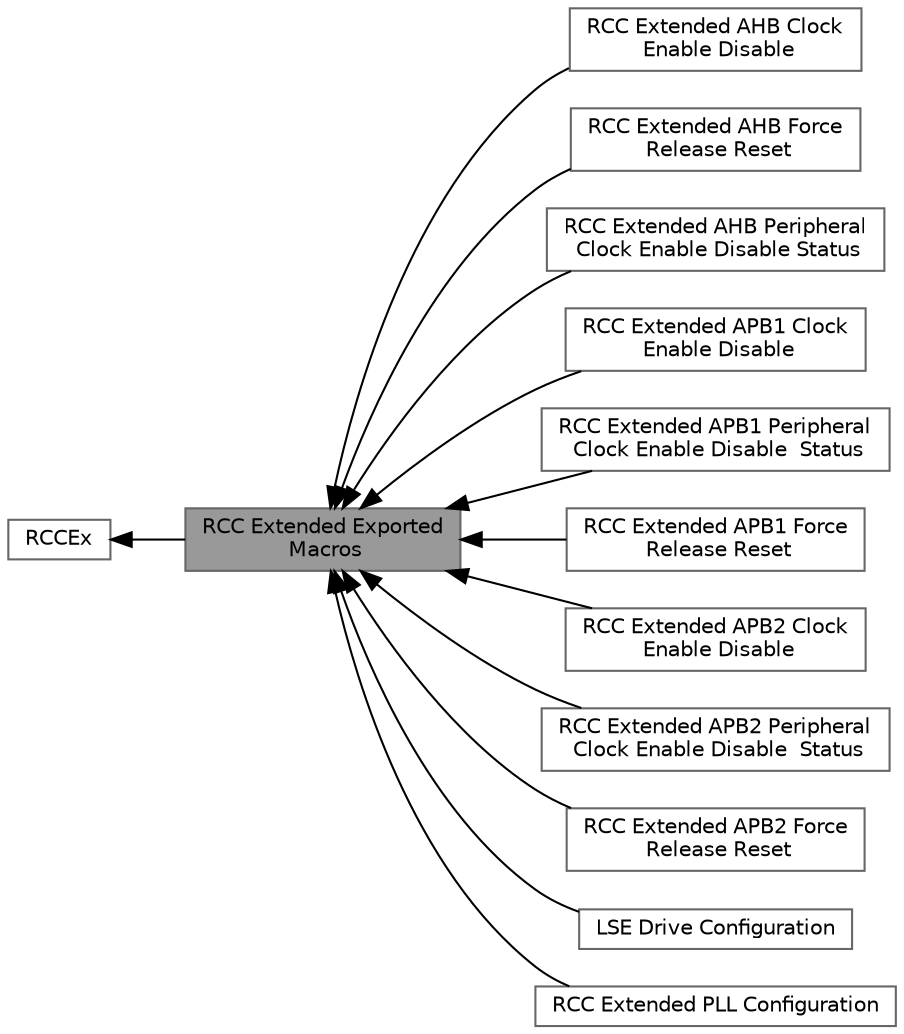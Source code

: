 digraph "RCC Extended Exported Macros"
{
 // LATEX_PDF_SIZE
  bgcolor="transparent";
  edge [fontname=Helvetica,fontsize=10,labelfontname=Helvetica,labelfontsize=10];
  node [fontname=Helvetica,fontsize=10,shape=box,height=0.2,width=0.4];
  rankdir=LR;
  Node2 [id="Node000002",label="RCCEx",height=0.2,width=0.4,color="grey40", fillcolor="white", style="filled",URL="$group___r_c_c_ex.html",tooltip="RCC Extension HAL module driver."];
  Node4 [id="Node000004",label="RCC Extended AHB Clock\l Enable Disable",height=0.2,width=0.4,color="grey40", fillcolor="white", style="filled",URL="$group___r_c_c_ex___a_h_b___clock___enable___disable.html",tooltip="Enable or disable the AHB peripheral clock."];
  Node10 [id="Node000010",label="RCC Extended AHB Force\l Release Reset",height=0.2,width=0.4,color="grey40", fillcolor="white", style="filled",URL="$group___r_c_c_ex___a_h_b___force___release___reset.html",tooltip="Force or release AHB peripheral reset."];
  Node7 [id="Node000007",label="RCC Extended AHB Peripheral\l Clock Enable Disable Status",height=0.2,width=0.4,color="grey40", fillcolor="white", style="filled",URL="$group___r_c_c_ex___a_h_b___peripheral___clock___enable___disable___status.html",tooltip="Get the enable or disable status of the AHB peripheral clock."];
  Node5 [id="Node000005",label="RCC Extended APB1 Clock\l Enable Disable",height=0.2,width=0.4,color="grey40", fillcolor="white", style="filled",URL="$group___r_c_c_ex___a_p_b1___clock___enable___disable.html",tooltip="Enable or disable the Low Speed APB (APB1) peripheral clock."];
  Node8 [id="Node000008",label="RCC Extended APB1 Peripheral\l Clock Enable Disable  Status",height=0.2,width=0.4,color="grey40", fillcolor="white", style="filled",URL="$group___r_c_c_ex___a_p_b1___clock___enable___disable___status.html",tooltip="Get the enable or disable status of the APB1 peripheral clock."];
  Node11 [id="Node000011",label="RCC Extended APB1 Force\l Release Reset",height=0.2,width=0.4,color="grey40", fillcolor="white", style="filled",URL="$group___r_c_c_ex___a_p_b1___force___release___reset.html",tooltip="Force or release APB1 peripheral reset."];
  Node6 [id="Node000006",label="RCC Extended APB2 Clock\l Enable Disable",height=0.2,width=0.4,color="grey40", fillcolor="white", style="filled",URL="$group___r_c_c_ex___a_p_b2___clock___enable___disable.html",tooltip="Enable or disable the High Speed APB (APB2) peripheral clock."];
  Node9 [id="Node000009",label="RCC Extended APB2 Peripheral\l Clock Enable Disable  Status",height=0.2,width=0.4,color="grey40", fillcolor="white", style="filled",URL="$group___r_c_c_ex___a_p_b2___clock___enable___disable___status.html",tooltip="Get the enable or disable status of the APB2 peripheral clock."];
  Node12 [id="Node000012",label="RCC Extended APB2 Force\l Release Reset",height=0.2,width=0.4,color="grey40", fillcolor="white", style="filled",URL="$group___r_c_c_ex___a_p_b2___force___release___reset.html",tooltip="Force or release APB2 peripheral reset."];
  Node1 [id="Node000001",label="RCC Extended Exported\l Macros",height=0.2,width=0.4,color="gray40", fillcolor="grey60", style="filled", fontcolor="black",tooltip=" "];
  Node13 [id="Node000013",label="LSE Drive Configuration",height=0.2,width=0.4,color="grey40", fillcolor="white", style="filled",URL="$group___r_c_c_ex___l_s_e___configuration.html",tooltip=" "];
  Node3 [id="Node000003",label="RCC Extended PLL Configuration",height=0.2,width=0.4,color="grey40", fillcolor="white", style="filled",URL="$group___r_c_c_ex___p_l_l___configuration.html",tooltip=" "];
  Node2->Node1 [shape=plaintext, dir="back", style="solid"];
  Node1->Node3 [shape=plaintext, dir="back", style="solid"];
  Node1->Node4 [shape=plaintext, dir="back", style="solid"];
  Node1->Node5 [shape=plaintext, dir="back", style="solid"];
  Node1->Node6 [shape=plaintext, dir="back", style="solid"];
  Node1->Node7 [shape=plaintext, dir="back", style="solid"];
  Node1->Node8 [shape=plaintext, dir="back", style="solid"];
  Node1->Node9 [shape=plaintext, dir="back", style="solid"];
  Node1->Node10 [shape=plaintext, dir="back", style="solid"];
  Node1->Node11 [shape=plaintext, dir="back", style="solid"];
  Node1->Node12 [shape=plaintext, dir="back", style="solid"];
  Node1->Node13 [shape=plaintext, dir="back", style="solid"];
}
